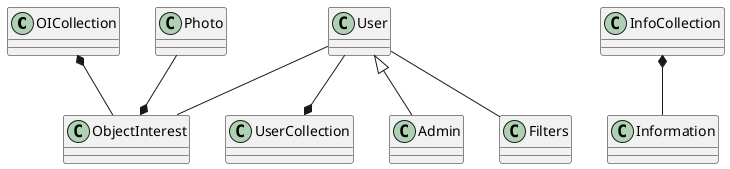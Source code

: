 @startuml Entity Class Diagram
OICollection *-- ObjectInterest
Photo --* ObjectInterest
User --* UserCollection
User <|-- Admin
User -- ObjectInterest
User -- Filters
InfoCollection *-- Information
@enduml